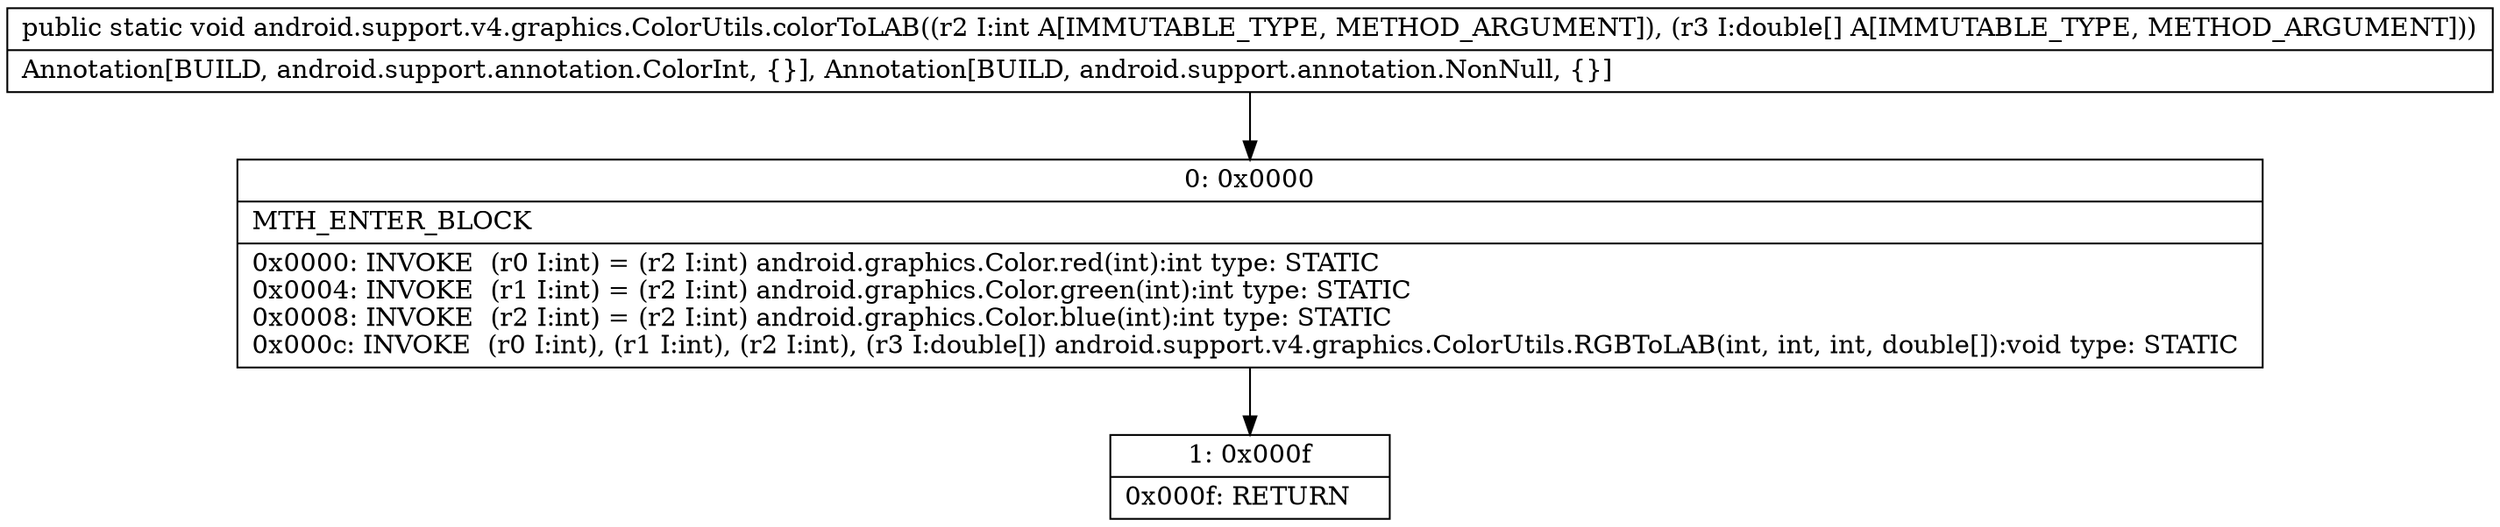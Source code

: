 digraph "CFG forandroid.support.v4.graphics.ColorUtils.colorToLAB(I[D)V" {
Node_0 [shape=record,label="{0\:\ 0x0000|MTH_ENTER_BLOCK\l|0x0000: INVOKE  (r0 I:int) = (r2 I:int) android.graphics.Color.red(int):int type: STATIC \l0x0004: INVOKE  (r1 I:int) = (r2 I:int) android.graphics.Color.green(int):int type: STATIC \l0x0008: INVOKE  (r2 I:int) = (r2 I:int) android.graphics.Color.blue(int):int type: STATIC \l0x000c: INVOKE  (r0 I:int), (r1 I:int), (r2 I:int), (r3 I:double[]) android.support.v4.graphics.ColorUtils.RGBToLAB(int, int, int, double[]):void type: STATIC \l}"];
Node_1 [shape=record,label="{1\:\ 0x000f|0x000f: RETURN   \l}"];
MethodNode[shape=record,label="{public static void android.support.v4.graphics.ColorUtils.colorToLAB((r2 I:int A[IMMUTABLE_TYPE, METHOD_ARGUMENT]), (r3 I:double[] A[IMMUTABLE_TYPE, METHOD_ARGUMENT]))  | Annotation[BUILD, android.support.annotation.ColorInt, \{\}], Annotation[BUILD, android.support.annotation.NonNull, \{\}]\l}"];
MethodNode -> Node_0;
Node_0 -> Node_1;
}

